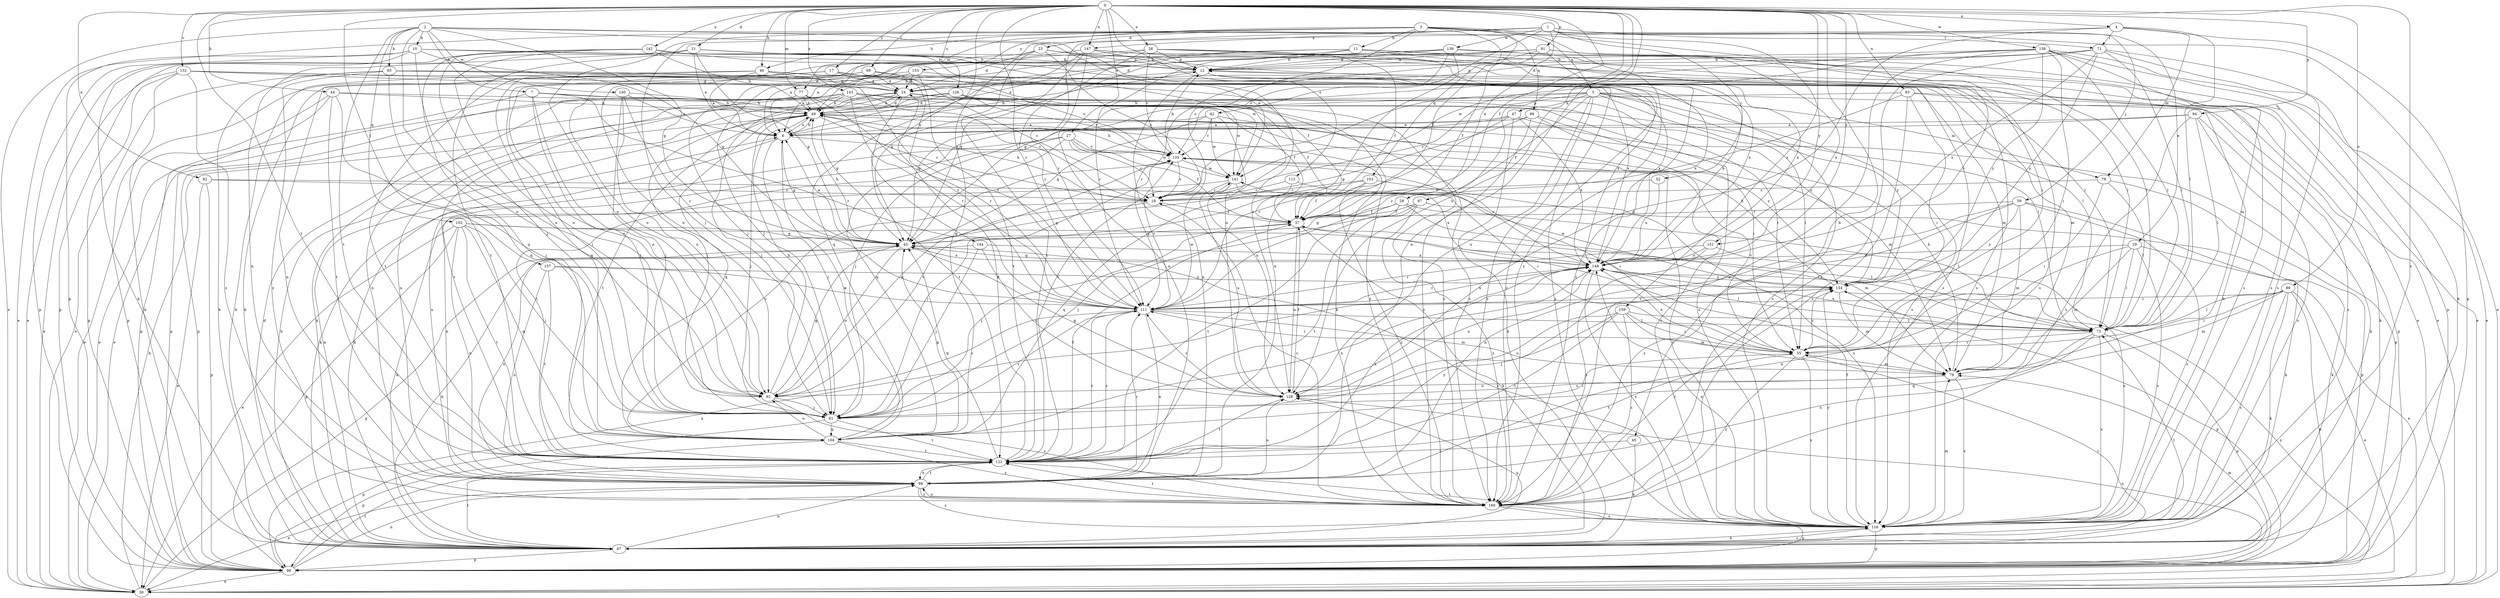 strict digraph  {
0;
1;
2;
3;
4;
5;
6;
7;
10;
11;
12;
17;
18;
21;
23;
24;
26;
27;
28;
29;
30;
37;
42;
43;
44;
45;
46;
47;
49;
52;
55;
59;
61;
65;
67;
69;
71;
73;
77;
78;
79;
82;
83;
86;
89;
91;
92;
94;
97;
98;
99;
102;
103;
104;
111;
112;
116;
122;
126;
128;
132;
135;
136;
139;
140;
141;
142;
143;
144;
147;
148;
151;
153;
154;
157;
159;
160;
0 -> 4  [label=a];
0 -> 17  [label=c];
0 -> 21  [label=d];
0 -> 26  [label=e];
0 -> 27  [label=e];
0 -> 37  [label=f];
0 -> 44  [label=h];
0 -> 45  [label=h];
0 -> 46  [label=h];
0 -> 69  [label=l];
0 -> 77  [label=m];
0 -> 82  [label=n];
0 -> 83  [label=n];
0 -> 86  [label=n];
0 -> 89  [label=o];
0 -> 91  [label=o];
0 -> 94  [label=p];
0 -> 97  [label=p];
0 -> 111  [label=r];
0 -> 112  [label=s];
0 -> 116  [label=s];
0 -> 122  [label=t];
0 -> 126  [label=u];
0 -> 128  [label=u];
0 -> 132  [label=v];
0 -> 136  [label=w];
0 -> 142  [label=x];
0 -> 143  [label=x];
0 -> 144  [label=x];
0 -> 147  [label=x];
0 -> 151  [label=y];
0 -> 157  [label=z];
0 -> 159  [label=z];
1 -> 23  [label=d];
1 -> 28  [label=e];
1 -> 29  [label=e];
1 -> 42  [label=g];
1 -> 52  [label=i];
1 -> 59  [label=j];
1 -> 71  [label=l];
1 -> 77  [label=m];
1 -> 111  [label=r];
1 -> 139  [label=w];
1 -> 147  [label=x];
1 -> 151  [label=y];
2 -> 7  [label=b];
2 -> 10  [label=b];
2 -> 30  [label=e];
2 -> 43  [label=g];
2 -> 65  [label=k];
2 -> 92  [label=o];
2 -> 99  [label=q];
2 -> 102  [label=q];
2 -> 122  [label=t];
2 -> 128  [label=u];
2 -> 140  [label=w];
2 -> 141  [label=w];
3 -> 5  [label=a];
3 -> 11  [label=b];
3 -> 18  [label=c];
3 -> 30  [label=e];
3 -> 37  [label=f];
3 -> 46  [label=h];
3 -> 55  [label=i];
3 -> 61  [label=j];
3 -> 92  [label=o];
3 -> 98  [label=p];
3 -> 103  [label=q];
3 -> 153  [label=y];
3 -> 160  [label=z];
4 -> 71  [label=l];
4 -> 73  [label=l];
4 -> 78  [label=m];
4 -> 98  [label=p];
4 -> 104  [label=q];
4 -> 128  [label=u];
5 -> 18  [label=c];
5 -> 37  [label=f];
5 -> 43  [label=g];
5 -> 47  [label=h];
5 -> 55  [label=i];
5 -> 78  [label=m];
5 -> 98  [label=p];
5 -> 116  [label=s];
5 -> 122  [label=t];
5 -> 128  [label=u];
5 -> 154  [label=y];
5 -> 160  [label=z];
6 -> 12  [label=b];
6 -> 43  [label=g];
6 -> 49  [label=h];
6 -> 61  [label=j];
6 -> 67  [label=k];
6 -> 135  [label=v];
7 -> 30  [label=e];
7 -> 49  [label=h];
7 -> 61  [label=j];
7 -> 73  [label=l];
7 -> 92  [label=o];
7 -> 111  [label=r];
10 -> 12  [label=b];
10 -> 30  [label=e];
10 -> 43  [label=g];
10 -> 67  [label=k];
10 -> 92  [label=o];
10 -> 98  [label=p];
10 -> 116  [label=s];
11 -> 12  [label=b];
11 -> 30  [label=e];
11 -> 43  [label=g];
11 -> 49  [label=h];
11 -> 111  [label=r];
11 -> 116  [label=s];
11 -> 148  [label=x];
12 -> 24  [label=d];
12 -> 79  [label=m];
12 -> 86  [label=n];
12 -> 160  [label=z];
17 -> 24  [label=d];
17 -> 98  [label=p];
17 -> 104  [label=q];
17 -> 111  [label=r];
17 -> 116  [label=s];
17 -> 122  [label=t];
17 -> 148  [label=x];
18 -> 37  [label=f];
18 -> 43  [label=g];
18 -> 49  [label=h];
18 -> 67  [label=k];
21 -> 6  [label=a];
21 -> 12  [label=b];
21 -> 43  [label=g];
21 -> 73  [label=l];
21 -> 86  [label=n];
21 -> 98  [label=p];
21 -> 122  [label=t];
21 -> 141  [label=w];
23 -> 6  [label=a];
23 -> 12  [label=b];
23 -> 18  [label=c];
23 -> 24  [label=d];
23 -> 30  [label=e];
23 -> 122  [label=t];
24 -> 49  [label=h];
24 -> 55  [label=i];
24 -> 61  [label=j];
24 -> 86  [label=n];
24 -> 116  [label=s];
24 -> 122  [label=t];
24 -> 160  [label=z];
26 -> 6  [label=a];
26 -> 12  [label=b];
26 -> 37  [label=f];
26 -> 92  [label=o];
26 -> 111  [label=r];
26 -> 116  [label=s];
26 -> 135  [label=v];
26 -> 148  [label=x];
27 -> 18  [label=c];
27 -> 37  [label=f];
27 -> 67  [label=k];
27 -> 86  [label=n];
27 -> 122  [label=t];
27 -> 135  [label=v];
27 -> 141  [label=w];
28 -> 37  [label=f];
28 -> 43  [label=g];
28 -> 73  [label=l];
28 -> 79  [label=m];
28 -> 122  [label=t];
29 -> 30  [label=e];
29 -> 73  [label=l];
29 -> 79  [label=m];
29 -> 86  [label=n];
29 -> 116  [label=s];
29 -> 148  [label=x];
30 -> 43  [label=g];
30 -> 49  [label=h];
30 -> 154  [label=y];
37 -> 43  [label=g];
37 -> 61  [label=j];
37 -> 67  [label=k];
37 -> 73  [label=l];
37 -> 128  [label=u];
42 -> 6  [label=a];
42 -> 43  [label=g];
42 -> 128  [label=u];
42 -> 135  [label=v];
42 -> 141  [label=w];
42 -> 154  [label=y];
43 -> 6  [label=a];
43 -> 49  [label=h];
43 -> 86  [label=n];
43 -> 92  [label=o];
43 -> 116  [label=s];
43 -> 148  [label=x];
44 -> 30  [label=e];
44 -> 37  [label=f];
44 -> 49  [label=h];
44 -> 61  [label=j];
44 -> 98  [label=p];
44 -> 122  [label=t];
45 -> 67  [label=k];
45 -> 122  [label=t];
46 -> 6  [label=a];
46 -> 24  [label=d];
46 -> 67  [label=k];
46 -> 73  [label=l];
46 -> 86  [label=n];
46 -> 135  [label=v];
47 -> 6  [label=a];
47 -> 67  [label=k];
47 -> 98  [label=p];
47 -> 104  [label=q];
47 -> 111  [label=r];
47 -> 148  [label=x];
49 -> 6  [label=a];
49 -> 18  [label=c];
49 -> 24  [label=d];
49 -> 61  [label=j];
49 -> 79  [label=m];
49 -> 104  [label=q];
49 -> 122  [label=t];
52 -> 18  [label=c];
52 -> 148  [label=x];
55 -> 79  [label=m];
55 -> 111  [label=r];
55 -> 116  [label=s];
55 -> 122  [label=t];
55 -> 135  [label=v];
55 -> 148  [label=x];
55 -> 154  [label=y];
55 -> 160  [label=z];
59 -> 37  [label=f];
59 -> 67  [label=k];
59 -> 79  [label=m];
59 -> 86  [label=n];
59 -> 116  [label=s];
59 -> 154  [label=y];
59 -> 160  [label=z];
61 -> 55  [label=i];
61 -> 98  [label=p];
61 -> 104  [label=q];
61 -> 111  [label=r];
61 -> 122  [label=t];
65 -> 24  [label=d];
65 -> 30  [label=e];
65 -> 67  [label=k];
65 -> 79  [label=m];
65 -> 104  [label=q];
65 -> 148  [label=x];
65 -> 160  [label=z];
67 -> 6  [label=a];
67 -> 24  [label=d];
67 -> 49  [label=h];
67 -> 55  [label=i];
67 -> 73  [label=l];
67 -> 86  [label=n];
67 -> 98  [label=p];
67 -> 116  [label=s];
67 -> 122  [label=t];
67 -> 128  [label=u];
69 -> 18  [label=c];
69 -> 24  [label=d];
69 -> 61  [label=j];
69 -> 92  [label=o];
69 -> 116  [label=s];
71 -> 12  [label=b];
71 -> 24  [label=d];
71 -> 67  [label=k];
71 -> 73  [label=l];
71 -> 116  [label=s];
71 -> 148  [label=x];
71 -> 154  [label=y];
71 -> 160  [label=z];
73 -> 55  [label=i];
73 -> 86  [label=n];
73 -> 98  [label=p];
73 -> 104  [label=q];
73 -> 116  [label=s];
73 -> 148  [label=x];
77 -> 43  [label=g];
77 -> 49  [label=h];
77 -> 67  [label=k];
77 -> 98  [label=p];
77 -> 111  [label=r];
77 -> 160  [label=z];
78 -> 18  [label=c];
78 -> 55  [label=i];
78 -> 73  [label=l];
78 -> 98  [label=p];
79 -> 49  [label=h];
79 -> 92  [label=o];
79 -> 116  [label=s];
79 -> 128  [label=u];
82 -> 18  [label=c];
82 -> 30  [label=e];
82 -> 55  [label=i];
82 -> 98  [label=p];
83 -> 49  [label=h];
83 -> 55  [label=i];
83 -> 67  [label=k];
83 -> 111  [label=r];
83 -> 116  [label=s];
83 -> 160  [label=z];
86 -> 30  [label=e];
86 -> 111  [label=r];
86 -> 116  [label=s];
86 -> 122  [label=t];
86 -> 128  [label=u];
86 -> 160  [label=z];
89 -> 30  [label=e];
89 -> 55  [label=i];
89 -> 67  [label=k];
89 -> 73  [label=l];
89 -> 79  [label=m];
89 -> 98  [label=p];
89 -> 111  [label=r];
89 -> 116  [label=s];
91 -> 12  [label=b];
91 -> 24  [label=d];
91 -> 37  [label=f];
91 -> 61  [label=j];
91 -> 73  [label=l];
91 -> 111  [label=r];
91 -> 148  [label=x];
91 -> 154  [label=y];
91 -> 160  [label=z];
92 -> 43  [label=g];
92 -> 49  [label=h];
92 -> 61  [label=j];
92 -> 135  [label=v];
92 -> 160  [label=z];
94 -> 6  [label=a];
94 -> 61  [label=j];
94 -> 67  [label=k];
94 -> 73  [label=l];
94 -> 116  [label=s];
94 -> 160  [label=z];
97 -> 37  [label=f];
97 -> 61  [label=j];
97 -> 67  [label=k];
97 -> 122  [label=t];
97 -> 160  [label=z];
98 -> 30  [label=e];
98 -> 79  [label=m];
98 -> 86  [label=n];
98 -> 122  [label=t];
98 -> 128  [label=u];
98 -> 148  [label=x];
99 -> 6  [label=a];
99 -> 43  [label=g];
99 -> 55  [label=i];
99 -> 116  [label=s];
99 -> 160  [label=z];
102 -> 30  [label=e];
102 -> 43  [label=g];
102 -> 61  [label=j];
102 -> 73  [label=l];
102 -> 86  [label=n];
102 -> 98  [label=p];
102 -> 104  [label=q];
102 -> 122  [label=t];
103 -> 18  [label=c];
103 -> 37  [label=f];
103 -> 61  [label=j];
103 -> 116  [label=s];
103 -> 160  [label=z];
104 -> 6  [label=a];
104 -> 43  [label=g];
104 -> 92  [label=o];
104 -> 98  [label=p];
104 -> 122  [label=t];
104 -> 135  [label=v];
104 -> 148  [label=x];
104 -> 160  [label=z];
111 -> 73  [label=l];
111 -> 79  [label=m];
111 -> 86  [label=n];
111 -> 92  [label=o];
111 -> 122  [label=t];
111 -> 135  [label=v];
111 -> 141  [label=w];
111 -> 148  [label=x];
112 -> 18  [label=c];
112 -> 55  [label=i];
112 -> 104  [label=q];
116 -> 12  [label=b];
116 -> 37  [label=f];
116 -> 67  [label=k];
116 -> 79  [label=m];
116 -> 98  [label=p];
116 -> 122  [label=t];
116 -> 135  [label=v];
116 -> 148  [label=x];
116 -> 154  [label=y];
122 -> 24  [label=d];
122 -> 37  [label=f];
122 -> 43  [label=g];
122 -> 86  [label=n];
122 -> 111  [label=r];
122 -> 148  [label=x];
122 -> 154  [label=y];
126 -> 49  [label=h];
126 -> 61  [label=j];
126 -> 98  [label=p];
126 -> 135  [label=v];
126 -> 154  [label=y];
126 -> 160  [label=z];
128 -> 37  [label=f];
128 -> 43  [label=g];
128 -> 111  [label=r];
128 -> 122  [label=t];
128 -> 148  [label=x];
132 -> 24  [label=d];
132 -> 30  [label=e];
132 -> 67  [label=k];
132 -> 98  [label=p];
132 -> 111  [label=r];
132 -> 148  [label=x];
132 -> 160  [label=z];
135 -> 12  [label=b];
135 -> 18  [label=c];
135 -> 49  [label=h];
135 -> 92  [label=o];
135 -> 141  [label=w];
136 -> 12  [label=b];
136 -> 30  [label=e];
136 -> 43  [label=g];
136 -> 55  [label=i];
136 -> 73  [label=l];
136 -> 79  [label=m];
136 -> 98  [label=p];
136 -> 141  [label=w];
136 -> 154  [label=y];
136 -> 160  [label=z];
139 -> 6  [label=a];
139 -> 12  [label=b];
139 -> 30  [label=e];
139 -> 61  [label=j];
139 -> 86  [label=n];
139 -> 116  [label=s];
139 -> 135  [label=v];
140 -> 6  [label=a];
140 -> 49  [label=h];
140 -> 61  [label=j];
140 -> 92  [label=o];
140 -> 111  [label=r];
141 -> 18  [label=c];
141 -> 86  [label=n];
141 -> 128  [label=u];
141 -> 148  [label=x];
142 -> 12  [label=b];
142 -> 30  [label=e];
142 -> 37  [label=f];
142 -> 49  [label=h];
142 -> 61  [label=j];
142 -> 92  [label=o];
142 -> 104  [label=q];
142 -> 128  [label=u];
143 -> 18  [label=c];
143 -> 30  [label=e];
143 -> 37  [label=f];
143 -> 49  [label=h];
143 -> 86  [label=n];
143 -> 111  [label=r];
143 -> 122  [label=t];
143 -> 141  [label=w];
144 -> 61  [label=j];
144 -> 67  [label=k];
144 -> 128  [label=u];
144 -> 148  [label=x];
147 -> 12  [label=b];
147 -> 43  [label=g];
147 -> 73  [label=l];
147 -> 86  [label=n];
147 -> 92  [label=o];
147 -> 104  [label=q];
147 -> 116  [label=s];
148 -> 12  [label=b];
148 -> 43  [label=g];
148 -> 73  [label=l];
148 -> 111  [label=r];
148 -> 116  [label=s];
148 -> 135  [label=v];
148 -> 154  [label=y];
151 -> 111  [label=r];
151 -> 116  [label=s];
151 -> 148  [label=x];
151 -> 160  [label=z];
153 -> 6  [label=a];
153 -> 24  [label=d];
153 -> 67  [label=k];
153 -> 122  [label=t];
153 -> 148  [label=x];
154 -> 49  [label=h];
154 -> 79  [label=m];
154 -> 98  [label=p];
154 -> 111  [label=r];
154 -> 141  [label=w];
157 -> 86  [label=n];
157 -> 111  [label=r];
157 -> 122  [label=t];
157 -> 154  [label=y];
159 -> 55  [label=i];
159 -> 61  [label=j];
159 -> 73  [label=l];
159 -> 79  [label=m];
159 -> 122  [label=t];
159 -> 128  [label=u];
159 -> 160  [label=z];
160 -> 18  [label=c];
160 -> 49  [label=h];
160 -> 86  [label=n];
160 -> 98  [label=p];
160 -> 116  [label=s];
160 -> 122  [label=t];
160 -> 154  [label=y];
}
